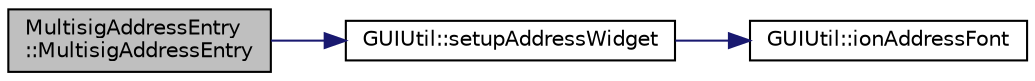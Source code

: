 digraph "MultisigAddressEntry::MultisigAddressEntry"
{
  edge [fontname="Helvetica",fontsize="10",labelfontname="Helvetica",labelfontsize="10"];
  node [fontname="Helvetica",fontsize="10",shape=record];
  rankdir="LR";
  Node0 [label="MultisigAddressEntry\l::MultisigAddressEntry",height=0.2,width=0.4,color="black", fillcolor="grey75", style="filled", fontcolor="black"];
  Node0 -> Node1 [color="midnightblue",fontsize="10",style="solid",fontname="Helvetica"];
  Node1 [label="GUIUtil::setupAddressWidget",height=0.2,width=0.4,color="black", fillcolor="white", style="filled",URL="$namespace_g_u_i_util.html#a4a230e717c130875bb07f2ef63bbb95c"];
  Node1 -> Node2 [color="midnightblue",fontsize="10",style="solid",fontname="Helvetica"];
  Node2 [label="GUIUtil::ionAddressFont",height=0.2,width=0.4,color="black", fillcolor="white", style="filled",URL="$namespace_g_u_i_util.html#a7cec12a5eacf453bfd69921c3e763b32"];
}
